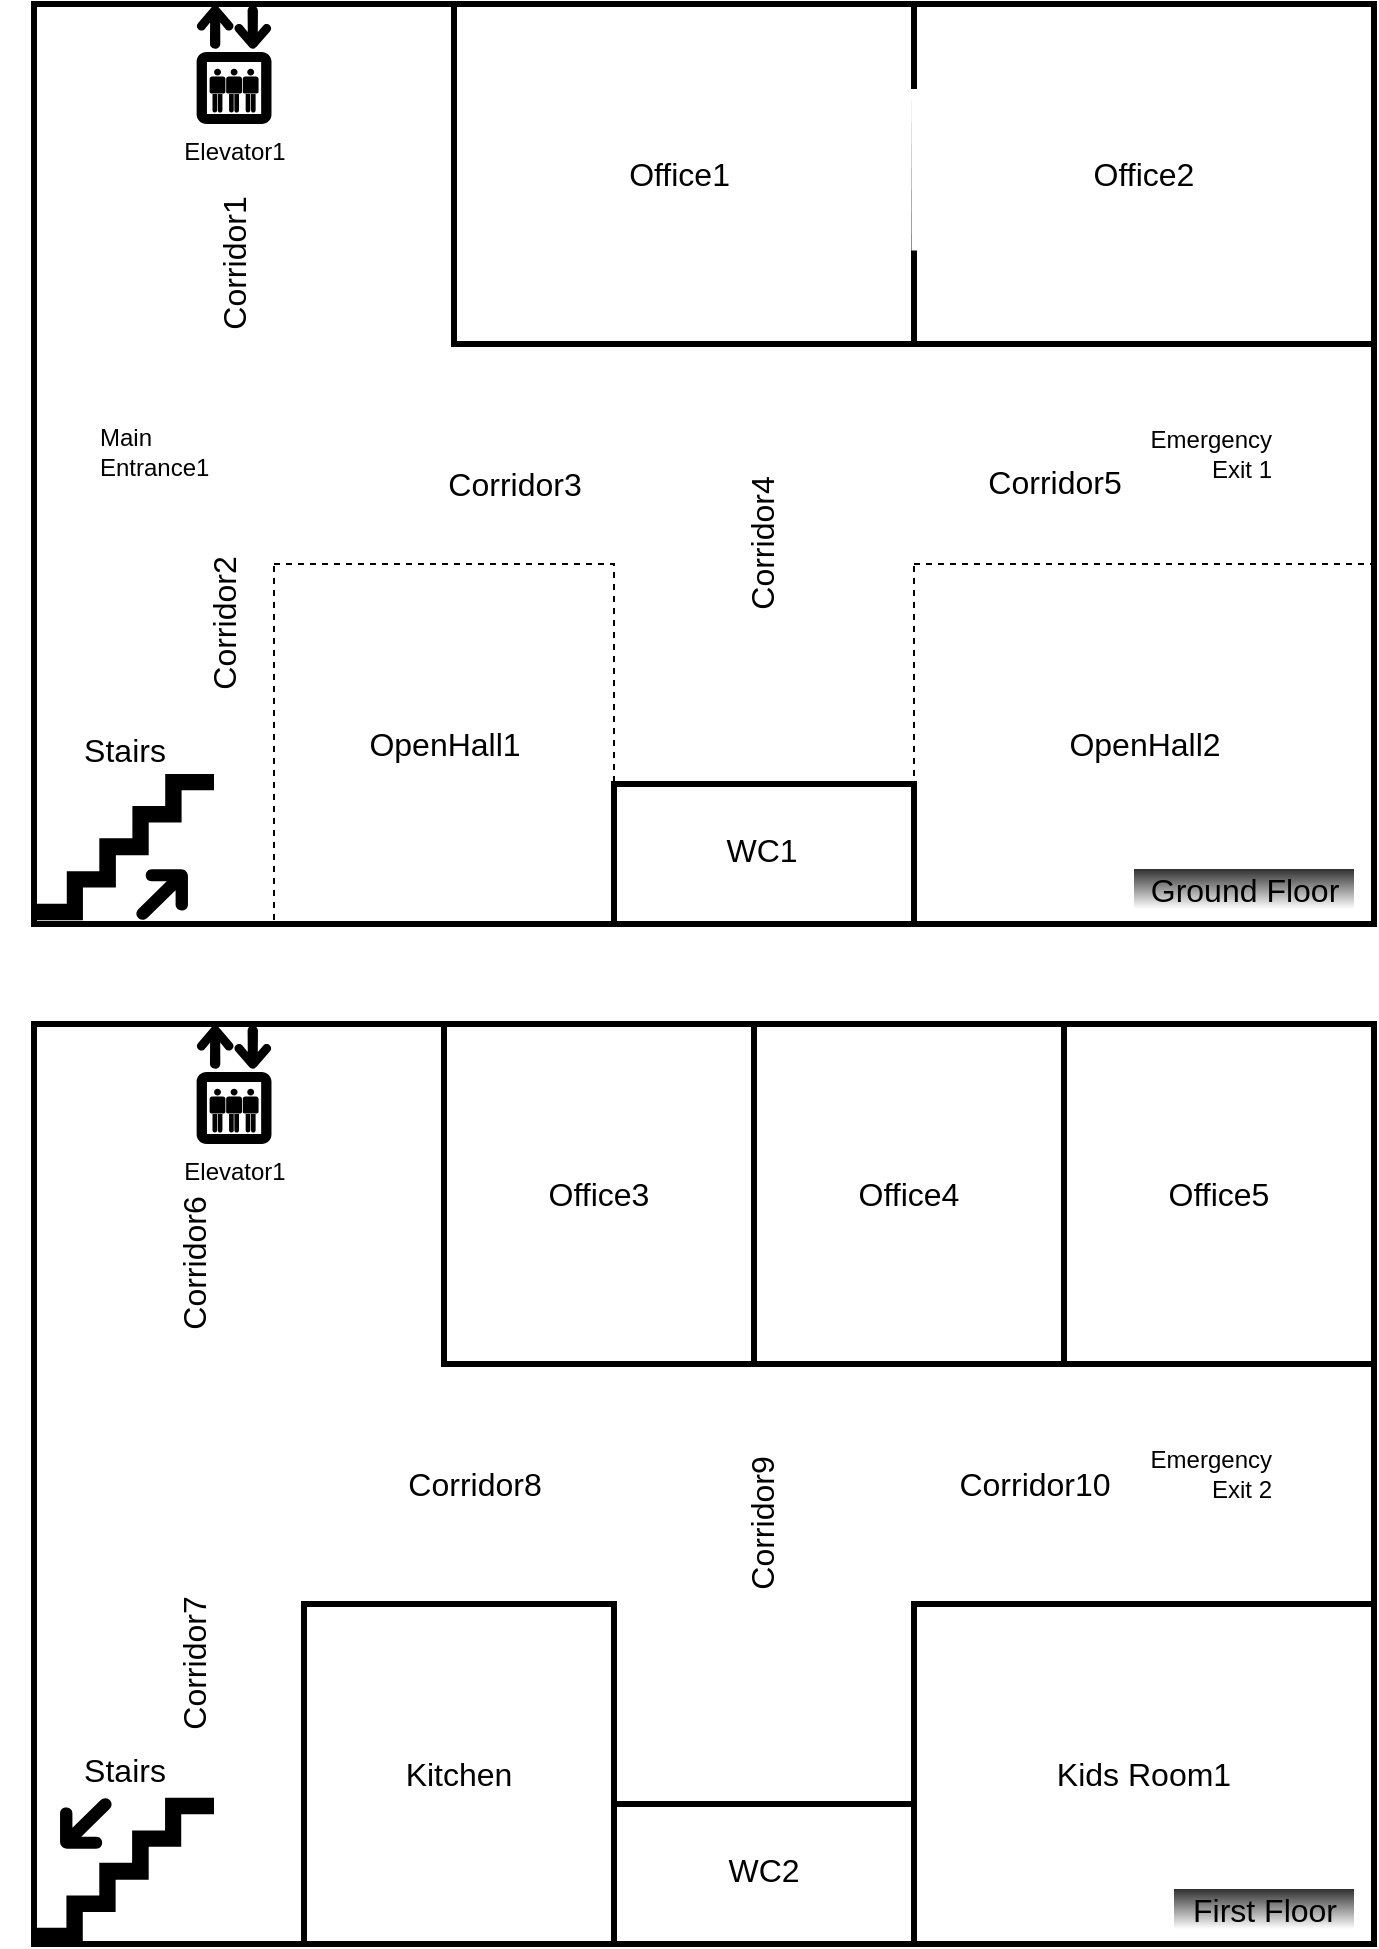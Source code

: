 <mxfile version="13.0.9" type="device"><diagram id="FeTQvDR2r45H1yqkKJsy" name="Page-1"><mxGraphModel dx="1580" dy="882" grid="1" gridSize="10" guides="1" tooltips="1" connect="1" arrows="1" fold="1" page="1" pageScale="1" pageWidth="827" pageHeight="1169" math="0" shadow="0"><root><mxCell id="0"/><mxCell id="1" parent="0"/><mxCell id="H_s1jMmFibpZLGyVerqd-1" value="" style="rounded=0;whiteSpace=wrap;html=1;strokeWidth=3;" parent="1" vertex="1"><mxGeometry x="70" y="10" width="670" height="460" as="geometry"/></mxCell><mxCell id="H_s1jMmFibpZLGyVerqd-2" value="Main &lt;br&gt;Entrance1" style="shape=image;html=1;verticalAlign=middle;verticalLabelPosition=middle;labelBackgroundColor=#ffffff;imageAspect=0;aspect=fixed;image=https://cdn4.iconfinder.com/data/icons/basic-user-interface-elements/700/exit-enter-leave-door-out-128.png;labelPosition=right;align=left;" parent="1" vertex="1"><mxGeometry x="53" y="210" width="48" height="48" as="geometry"/></mxCell><mxCell id="H_s1jMmFibpZLGyVerqd-3" value="Emergency&lt;br&gt;Exit 1" style="shape=image;html=1;verticalAlign=middle;verticalLabelPosition=middle;labelBackgroundColor=#ffffff;imageAspect=0;aspect=fixed;image=https://cdn2.iconfinder.com/data/icons/public-services/64/EMERGENCY_EXIT-signaling-door-signs-direction-arrow-128.png;labelPosition=left;align=right;" parent="1" vertex="1"><mxGeometry x="690" y="210" width="50" height="50" as="geometry"/></mxCell><mxCell id="H_s1jMmFibpZLGyVerqd-5" value="&lt;span style=&quot;font-size: 16px&quot;&gt;Stairs&lt;/span&gt;" style="shape=mxgraph.signs.travel.upstairs;html=1;fillColor=#000000;strokeColor=none;verticalLabelPosition=top;verticalAlign=bottom;align=center;labelPosition=center;" parent="1" vertex="1"><mxGeometry x="70" y="395" width="90" height="75" as="geometry"/></mxCell><mxCell id="H_s1jMmFibpZLGyVerqd-9" value="&lt;font style=&quot;font-size: 16px&quot;&gt;Office1&amp;nbsp;&lt;/font&gt;" style="rounded=0;whiteSpace=wrap;html=1;fillColor=#ffffff;strokeWidth=3;" parent="1" vertex="1"><mxGeometry x="280" y="10" width="230" height="170" as="geometry"/></mxCell><mxCell id="H_s1jMmFibpZLGyVerqd-12" value="&lt;span style=&quot;font-size: 16px&quot;&gt;Office2&lt;/span&gt;" style="rounded=0;whiteSpace=wrap;html=1;fillColor=#ffffff;strokeWidth=3;" parent="1" vertex="1"><mxGeometry x="510" y="10" width="230" height="170" as="geometry"/></mxCell><mxCell id="H_s1jMmFibpZLGyVerqd-13" value="" style="rounded=0;whiteSpace=wrap;html=1;fillColor=#ffffff;strokeWidth=3;" parent="1" vertex="1"><mxGeometry x="360" y="400" width="150" height="70" as="geometry"/></mxCell><mxCell id="H_s1jMmFibpZLGyVerqd-15" value="&lt;font style=&quot;font-size: 16px&quot;&gt;WC1&lt;/font&gt;" style="text;html=1;strokeColor=none;fillColor=none;align=center;verticalAlign=middle;whiteSpace=wrap;rounded=0;fontSize=12;" parent="1" vertex="1"><mxGeometry x="414" y="422.5" width="40" height="20" as="geometry"/></mxCell><mxCell id="H_s1jMmFibpZLGyVerqd-16" value="" style="rounded=0;whiteSpace=wrap;html=1;strokeWidth=3;" parent="1" vertex="1"><mxGeometry x="70" y="520" width="670" height="460" as="geometry"/></mxCell><mxCell id="H_s1jMmFibpZLGyVerqd-18" value="&lt;span style=&quot;text-align: right&quot;&gt;Emergency&lt;br&gt;&lt;/span&gt;&lt;span style=&quot;text-align: right&quot;&gt;Exit 2&lt;/span&gt;" style="shape=image;html=1;verticalAlign=middle;verticalLabelPosition=middle;labelBackgroundColor=#ffffff;imageAspect=0;aspect=fixed;image=https://cdn2.iconfinder.com/data/icons/public-services/64/EMERGENCY_EXIT-signaling-door-signs-direction-arrow-128.png;labelPosition=left;align=right;" parent="1" vertex="1"><mxGeometry x="690" y="720" width="50" height="50" as="geometry"/></mxCell><mxCell id="H_s1jMmFibpZLGyVerqd-19" value="&lt;font style=&quot;font-size: 16px&quot;&gt;Stairs&lt;/font&gt;" style="shape=mxgraph.signs.travel.upstairs;html=1;fillColor=#000000;strokeColor=none;verticalLabelPosition=top;verticalAlign=bottom;align=center;flipV=1;flipH=1;labelPosition=center;" parent="1" vertex="1"><mxGeometry x="70" y="905" width="90" height="75" as="geometry"/></mxCell><mxCell id="H_s1jMmFibpZLGyVerqd-20" value="Elevator1" style="shape=mxgraph.signs.travel.elevator;html=1;fillColor=#000000;strokeColor=none;verticalLabelPosition=bottom;verticalAlign=top;align=center;gradientColor=none;fontSize=12;" parent="1" vertex="1"><mxGeometry x="150" y="520" width="40" height="60" as="geometry"/></mxCell><mxCell id="H_s1jMmFibpZLGyVerqd-21" value="&lt;span style=&quot;font-size: 16px&quot;&gt;Office3&lt;/span&gt;" style="rounded=0;whiteSpace=wrap;html=1;fillColor=#ffffff;strokeWidth=3;" parent="1" vertex="1"><mxGeometry x="275" y="520" width="155" height="170" as="geometry"/></mxCell><mxCell id="H_s1jMmFibpZLGyVerqd-22" value="&lt;span style=&quot;font-size: 16px&quot;&gt;Office5&lt;/span&gt;" style="rounded=0;whiteSpace=wrap;html=1;fillColor=#ffffff;strokeWidth=3;" parent="1" vertex="1"><mxGeometry x="585" y="520" width="155" height="170" as="geometry"/></mxCell><mxCell id="H_s1jMmFibpZLGyVerqd-23" value="" style="rounded=0;whiteSpace=wrap;html=1;fillColor=#ffffff;strokeWidth=3;" parent="1" vertex="1"><mxGeometry x="360" y="910" width="150" height="70" as="geometry"/></mxCell><mxCell id="H_s1jMmFibpZLGyVerqd-24" value="&lt;font style=&quot;font-size: 16px&quot;&gt;WC2&lt;/font&gt;" style="text;html=1;strokeColor=none;fillColor=none;align=center;verticalAlign=middle;whiteSpace=wrap;rounded=0;fontSize=12;" parent="1" vertex="1"><mxGeometry x="415" y="932.5" width="40" height="20" as="geometry"/></mxCell><mxCell id="H_s1jMmFibpZLGyVerqd-25" value="&lt;span style=&quot;font-size: 16px&quot;&gt;Office4&lt;/span&gt;" style="rounded=0;whiteSpace=wrap;html=1;fillColor=#ffffff;strokeWidth=3;" parent="1" vertex="1"><mxGeometry x="430" y="520" width="155" height="170" as="geometry"/></mxCell><mxCell id="H_s1jMmFibpZLGyVerqd-26" value="&lt;font style=&quot;font-size: 16px&quot;&gt;Kitchen&lt;/font&gt;" style="rounded=0;whiteSpace=wrap;html=1;fillColor=#ffffff;strokeWidth=3;" parent="1" vertex="1"><mxGeometry x="205" y="810" width="155" height="170" as="geometry"/></mxCell><mxCell id="H_s1jMmFibpZLGyVerqd-27" value="&lt;font style=&quot;font-size: 16px&quot;&gt;Kids Room1&lt;/font&gt;" style="rounded=0;whiteSpace=wrap;html=1;fillColor=#ffffff;strokeWidth=3;" parent="1" vertex="1"><mxGeometry x="510" y="810" width="230" height="170" as="geometry"/></mxCell><mxCell id="skK166J0PUDe55EXS06N-1" value="Ground Floor" style="text;html=1;align=center;verticalAlign=middle;resizable=0;points=[];autosize=1;fontSize=16;fillColor=#303030;gradientColor=#ffffff;" parent="1" vertex="1"><mxGeometry x="620" y="442.5" width="110" height="20" as="geometry"/></mxCell><mxCell id="skK166J0PUDe55EXS06N-2" value="First Floor" style="text;html=1;align=center;verticalAlign=middle;resizable=0;points=[];autosize=1;fontSize=16;fillColor=#303030;gradientColor=#ffffff;" parent="1" vertex="1"><mxGeometry x="640" y="952.5" width="90" height="20" as="geometry"/></mxCell><mxCell id="Xp_Mswd7N3j7wg4HWies-1" value="&lt;span style=&quot;font-size: 16px&quot;&gt;Corridor1&lt;/span&gt;" style="text;html=1;align=center;verticalAlign=middle;resizable=0;points=[];autosize=1;rotation=-90;" parent="1" vertex="1"><mxGeometry x="130" y="130" width="80" height="20" as="geometry"/></mxCell><mxCell id="Xp_Mswd7N3j7wg4HWies-2" value="Corridor2" style="text;html=1;align=center;verticalAlign=middle;resizable=0;points=[];autosize=1;fontSize=16;rotation=-90;" parent="1" vertex="1"><mxGeometry x="125" y="310" width="80" height="20" as="geometry"/></mxCell><mxCell id="Xp_Mswd7N3j7wg4HWies-3" value="Corridor6" style="text;html=1;align=center;verticalAlign=middle;resizable=0;points=[];autosize=1;fontSize=16;rotation=-90;" parent="1" vertex="1"><mxGeometry x="110" y="630" width="80" height="20" as="geometry"/></mxCell><mxCell id="Xp_Mswd7N3j7wg4HWies-4" value="OpenHall2" style="text;html=1;align=center;verticalAlign=middle;resizable=0;points=[];autosize=1;fontSize=16;" parent="1" vertex="1"><mxGeometry x="580" y="370" width="90" height="20" as="geometry"/></mxCell><mxCell id="Xp_Mswd7N3j7wg4HWies-7" value="Corridor7" style="text;html=1;align=center;verticalAlign=middle;resizable=0;points=[];autosize=1;fontSize=16;rotation=-90;" parent="1" vertex="1"><mxGeometry x="110" y="830" width="80" height="20" as="geometry"/></mxCell><mxCell id="3f6pccXSzvkbljTfI-Dd-1" value="Corridor8" style="text;html=1;align=center;verticalAlign=middle;resizable=0;points=[];autosize=1;fontSize=16;rotation=0;" parent="1" vertex="1"><mxGeometry x="250" y="740" width="80" height="20" as="geometry"/></mxCell><mxCell id="3f6pccXSzvkbljTfI-Dd-2" value="Corridor9" style="text;html=1;align=center;verticalAlign=middle;resizable=0;points=[];autosize=1;fontSize=16;rotation=-90;" parent="1" vertex="1"><mxGeometry x="394" y="760" width="80" height="20" as="geometry"/></mxCell><mxCell id="3f6pccXSzvkbljTfI-Dd-3" value="Corridor10" style="text;html=1;align=center;verticalAlign=middle;resizable=0;points=[];autosize=1;fontSize=16;rotation=0;" parent="1" vertex="1"><mxGeometry x="525" y="740" width="90" height="20" as="geometry"/></mxCell><mxCell id="3f6pccXSzvkbljTfI-Dd-4" value="Elevator1" style="shape=mxgraph.signs.travel.elevator;html=1;fillColor=#000000;strokeColor=none;verticalLabelPosition=bottom;verticalAlign=top;align=center;gradientColor=none;fontSize=12;" parent="1" vertex="1"><mxGeometry x="150" y="10" width="40" height="60" as="geometry"/></mxCell><mxCell id="3f6pccXSzvkbljTfI-Dd-5" value="Corridor3" style="text;html=1;align=center;verticalAlign=middle;resizable=0;points=[];autosize=1;fontSize=16;rotation=0;" parent="1" vertex="1"><mxGeometry x="270" y="240" width="80" height="20" as="geometry"/></mxCell><mxCell id="3f6pccXSzvkbljTfI-Dd-6" value="Corridor4" style="text;html=1;align=center;verticalAlign=middle;resizable=0;points=[];autosize=1;fontSize=16;rotation=-90;" parent="1" vertex="1"><mxGeometry x="394" y="270" width="80" height="20" as="geometry"/></mxCell><mxCell id="3f6pccXSzvkbljTfI-Dd-7" value="Corridor5" style="text;html=1;align=center;verticalAlign=middle;resizable=0;points=[];autosize=1;fontSize=16;rotation=0;" parent="1" vertex="1"><mxGeometry x="540" y="239" width="80" height="20" as="geometry"/></mxCell><mxCell id="3f6pccXSzvkbljTfI-Dd-8" value="OpenHall1" style="text;html=1;align=center;verticalAlign=middle;resizable=0;points=[];autosize=1;fontSize=16;rotation=0;" parent="1" vertex="1"><mxGeometry x="230" y="370" width="90" height="20" as="geometry"/></mxCell><mxCell id="3f6pccXSzvkbljTfI-Dd-11" value="" style="whiteSpace=wrap;html=1;dashed=1;fillColor=none;" parent="1" vertex="1"><mxGeometry x="190" y="290" width="170" height="180" as="geometry"/></mxCell><mxCell id="3f6pccXSzvkbljTfI-Dd-14" value="" style="whiteSpace=wrap;html=1;dashed=1;fillColor=none;" parent="1" vertex="1"><mxGeometry x="510" y="290" width="230" height="180" as="geometry"/></mxCell><mxCell id="a8PWHZGqlcuG7k96jP5u-2" value="" style="endArrow=none;html=1;strokeWidth=3;entryX=0;entryY=0.25;entryDx=0;entryDy=0;exitX=0.001;exitY=0.725;exitDx=0;exitDy=0;exitPerimeter=0;strokeColor=#FFFFFF;" parent="1" source="H_s1jMmFibpZLGyVerqd-12" target="H_s1jMmFibpZLGyVerqd-12" edge="1"><mxGeometry width="50" height="50" relative="1" as="geometry"><mxPoint x="530" y="130" as="sourcePoint"/><mxPoint x="580" y="80" as="targetPoint"/></mxGeometry></mxCell><mxCell id="5GdAX1s8Jzc7wX9mB9Fd-1" value="" style="shape=image;html=1;verticalAlign=top;verticalLabelPosition=bottom;labelBackgroundColor=#ffffff;imageAspect=0;aspect=fixed;image=https://cdn2.iconfinder.com/data/icons/font-awesome/1792/fire-extinguisher-128.png;dashed=1;" vertex="1" parent="1"><mxGeometry x="70" y="152" width="28" height="28" as="geometry"/></mxCell><mxCell id="5GdAX1s8Jzc7wX9mB9Fd-2" value="" style="shape=image;html=1;verticalAlign=top;verticalLabelPosition=bottom;labelBackgroundColor=#ffffff;imageAspect=0;aspect=fixed;image=https://cdn2.iconfinder.com/data/icons/font-awesome/1792/fire-extinguisher-128.png;dashed=1;" vertex="1" parent="1"><mxGeometry x="73" y="662" width="28" height="28" as="geometry"/></mxCell><mxCell id="5GdAX1s8Jzc7wX9mB9Fd-3" value="" style="shape=image;html=1;verticalAlign=top;verticalLabelPosition=bottom;labelBackgroundColor=#ffffff;imageAspect=0;aspect=fixed;image=https://cdn2.iconfinder.com/data/icons/font-awesome/1792/fire-extinguisher-128.png;dashed=1;" vertex="1" parent="1"><mxGeometry x="712" y="780" width="28" height="28" as="geometry"/></mxCell></root></mxGraphModel></diagram></mxfile>